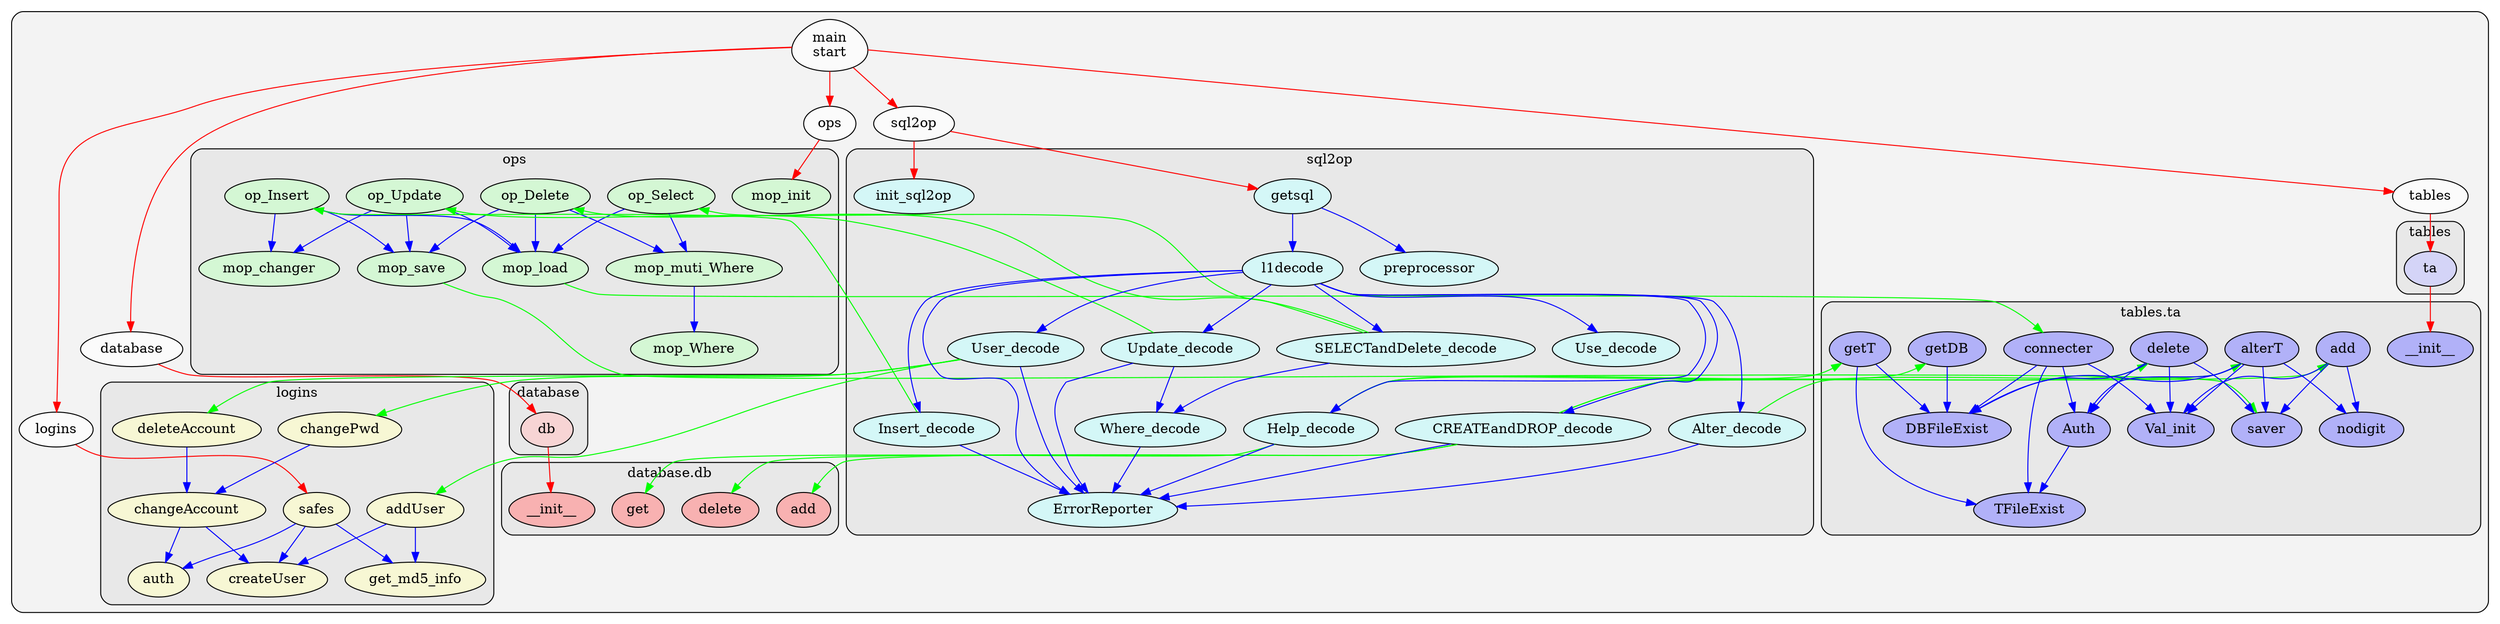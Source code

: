digraph G {
    graph [rankdir=TB, clusterrank="local"];
    subgraph cluster_G {

        graph [style="filled,rounded",fillcolor="#80808018", label=""];
        database [label="database", style="filled", fillcolor="#ffffffb2", fontcolor="#000000", group="0"];
        logins [label="logins", style="filled", fillcolor="#ffffffb2", fontcolor="#000000", group="1"];
        ops [label="ops", style="filled", fillcolor="#ffffffb2", fontcolor="#000000", group="2"];
        sql2op [label="sql2op", style="filled", fillcolor="#ffffffb2", fontcolor="#000000", group="3"];
        tables [label="tables", style="filled", fillcolor="#ffffffb2", fontcolor="#000000", group="4"];
        main [label="main\nstart", style="filled", fillcolor="#ffffffb2", fontcolor="#000000", group="5", shape = egg];
        subgraph cluster_database {

            graph [style="filled,rounded",fillcolor="#80808018", label="database"];
            database__db [label="db", style="filled", fillcolor="#feccccb2", fontcolor="#000000", group="0"];
        }
        subgraph cluster_database__db {

            graph [style="filled,rounded",fillcolor="#80808018", label="database.db"];
            database__db____init__ [label="__init__", style="filled", fillcolor="#ff9999b2", fontcolor="#000000", group="0"];
        }
        subgraph cluster_database__db {

            graph [style="filled,rounded",fillcolor="#80808018", label="database.db"];
            database__db__add [label="add", style="filled", fillcolor="#ff9999b2", fontcolor="#000000", group="0"];
        }
        subgraph cluster_database__db {

            graph [style="filled,rounded",fillcolor="#80808018", label="database.db"];
            database__db__delete [label="delete", style="filled", fillcolor="#ff9999b2", fontcolor="#000000", group="0"];
        }
        subgraph cluster_database__db {

            graph [style="filled,rounded",fillcolor="#80808018", label="database.db"];
            database__db__get [label="get", style="filled", fillcolor="#ff9999b2", fontcolor="#000000", group="0"];
        }
        subgraph cluster_logins {

            graph [style="filled,rounded",fillcolor="#80808018", label="logins"];
            logins__addUser [label="addUser", style="filled", fillcolor="#fefeccb2", fontcolor="#000000", group="1"];
        }
        subgraph cluster_logins {

            graph [style="filled,rounded",fillcolor="#80808018", label="logins"];
            logins__auth [label="auth", style="filled", fillcolor="#fefeccb2", fontcolor="#000000", group="1"];
        }
        subgraph cluster_logins {

            graph [style="filled,rounded",fillcolor="#80808018", label="logins"];
            logins__changeAccount [label="changeAccount", style="filled", fillcolor="#fefeccb2", fontcolor="#000000", group="1"];
        }
        subgraph cluster_logins {

            graph [style="filled,rounded",fillcolor="#80808018", label="logins"];
            logins__changePwd [label="changePwd", style="filled", fillcolor="#fefeccb2", fontcolor="#000000", group="1"];
        }
        subgraph cluster_logins {

            graph [style="filled,rounded",fillcolor="#80808018", label="logins"];
            logins__createUser [label="createUser", style="filled", fillcolor="#fefeccb2", fontcolor="#000000", group="1"];
        }
        subgraph cluster_logins {

            graph [style="filled,rounded",fillcolor="#80808018", label="logins"];
            logins__deleteAccount [label="deleteAccount", style="filled", fillcolor="#fefeccb2", fontcolor="#000000", group="1"];
        }
        subgraph cluster_logins {

            graph [style="filled,rounded",fillcolor="#80808018", label="logins"];
            logins__get_md5_info [label="get_md5_info", style="filled", fillcolor="#fefeccb2", fontcolor="#000000", group="1"];
        }
        subgraph cluster_logins {

            graph [style="filled,rounded",fillcolor="#80808018", label="logins"];
            logins__safes [label="safes", style="filled", fillcolor="#fefeccb2", fontcolor="#000000", group="1"];
        }
        subgraph cluster_ops {

            graph [style="filled,rounded",fillcolor="#80808018", label="ops"];
            ops__mop_Where [label="mop_Where", style="filled", fillcolor="#ccfeccb2", fontcolor="#000000", group="2"];
        }
        subgraph cluster_ops {

            graph [style="filled,rounded",fillcolor="#80808018", label="ops"];
            ops__mop_changer [label="mop_changer", style="filled", fillcolor="#ccfeccb2", fontcolor="#000000", group="2"];
        }
        subgraph cluster_ops {

            graph [style="filled,rounded",fillcolor="#80808018", label="ops"];
            ops__mop_init [label="mop_init", style="filled", fillcolor="#ccfeccb2", fontcolor="#000000", group="2"];
        }
        subgraph cluster_ops {

            graph [style="filled,rounded",fillcolor="#80808018", label="ops"];
            ops__mop_load [label="mop_load", style="filled", fillcolor="#ccfeccb2", fontcolor="#000000", group="2"];
        }
        subgraph cluster_ops {

            graph [style="filled,rounded",fillcolor="#80808018", label="ops"];
            ops__mop_muti_Where [label="mop_muti_Where", style="filled", fillcolor="#ccfeccb2", fontcolor="#000000", group="2"];
        }
        subgraph cluster_ops {

            graph [style="filled,rounded",fillcolor="#80808018", label="ops"];
            ops__mop_save [label="mop_save", style="filled", fillcolor="#ccfeccb2", fontcolor="#000000", group="2"];
        }
        subgraph cluster_ops {

            graph [style="filled,rounded",fillcolor="#80808018", label="ops"];
            ops__op_Delete [label="op_Delete", style="filled", fillcolor="#ccfeccb2", fontcolor="#000000", group="2"];
        }
        subgraph cluster_ops {

            graph [style="filled,rounded",fillcolor="#80808018", label="ops"];
            ops__op_Insert [label="op_Insert", style="filled", fillcolor="#ccfeccb2", fontcolor="#000000", group="2"];
        }
        subgraph cluster_ops {

            graph [style="filled,rounded",fillcolor="#80808018", label="ops"];
            ops__op_Select [label="op_Select", style="filled", fillcolor="#ccfeccb2", fontcolor="#000000", group="2"];
        }
        subgraph cluster_ops {

            graph [style="filled,rounded",fillcolor="#80808018", label="ops"];
            ops__op_Update [label="op_Update", style="filled", fillcolor="#ccfeccb2", fontcolor="#000000", group="2"];
        }
        subgraph cluster_sql2op {

            graph [style="filled,rounded",fillcolor="#80808018", label="sql2op"];
            sql2op__Alter_decode [label="Alter_decode", style="filled", fillcolor="#ccfefeb2", fontcolor="#000000", group="3"];
        }
        subgraph cluster_sql2op {

            graph [style="filled,rounded",fillcolor="#80808018", label="sql2op"];
            sql2op__CREATEandDROP_decode [label="CREATEandDROP_decode", style="filled", fillcolor="#ccfefeb2", fontcolor="#000000", group="3"];
        }
        subgraph cluster_sql2op {

            graph [style="filled,rounded",fillcolor="#80808018", label="sql2op"];
            sql2op__ErrorReporter [label="ErrorReporter", style="filled", fillcolor="#ccfefeb2", fontcolor="#000000", group="3"];
        }
        subgraph cluster_sql2op {

            graph [style="filled,rounded",fillcolor="#80808018", label="sql2op"];
            sql2op__Help_decode [label="Help_decode", style="filled", fillcolor="#ccfefeb2", fontcolor="#000000", group="3"];
        }
        subgraph cluster_sql2op {

            graph [style="filled,rounded",fillcolor="#80808018", label="sql2op"];
            sql2op__Insert_decode [label="Insert_decode", style="filled", fillcolor="#ccfefeb2", fontcolor="#000000", group="3"];
        }
        subgraph cluster_sql2op {

            graph [style="filled,rounded",fillcolor="#80808018", label="sql2op"];
            sql2op__SELECTandDelete_decode [label="SELECTandDelete_decode", style="filled", fillcolor="#ccfefeb2", fontcolor="#000000", group="3"];
        }
        subgraph cluster_sql2op {

            graph [style="filled,rounded",fillcolor="#80808018", label="sql2op"];
            sql2op__Update_decode [label="Update_decode", style="filled", fillcolor="#ccfefeb2", fontcolor="#000000", group="3"];
        }
        subgraph cluster_sql2op {

            graph [style="filled,rounded",fillcolor="#80808018", label="sql2op"];
            sql2op__Use_decode [label="Use_decode", style="filled", fillcolor="#ccfefeb2", fontcolor="#000000", group="3"];
        }
        subgraph cluster_sql2op {

            graph [style="filled,rounded",fillcolor="#80808018", label="sql2op"];
            sql2op__User_decode [label="User_decode", style="filled", fillcolor="#ccfefeb2", fontcolor="#000000", group="3"];
        }
        subgraph cluster_sql2op {

            graph [style="filled,rounded",fillcolor="#80808018", label="sql2op"];
            sql2op__Where_decode [label="Where_decode", style="filled", fillcolor="#ccfefeb2", fontcolor="#000000", group="3"];
        }
        subgraph cluster_sql2op {

            graph [style="filled,rounded",fillcolor="#80808018", label="sql2op"];
            sql2op__getsql [label="getsql", style="filled", fillcolor="#ccfefeb2", fontcolor="#000000", group="3"];
        }
        subgraph cluster_sql2op {

            graph [style="filled,rounded",fillcolor="#80808018", label="sql2op"];
            sql2op__init_sql2op [label="init_sql2op", style="filled", fillcolor="#ccfefeb2", fontcolor="#000000", group="3"];
        }
        subgraph cluster_sql2op {

            graph [style="filled,rounded",fillcolor="#80808018", label="sql2op"];
            sql2op__l1decode [label="l1decode", style="filled", fillcolor="#ccfefeb2", fontcolor="#000000", group="3"];
        }
        subgraph cluster_sql2op {

            graph [style="filled,rounded",fillcolor="#80808018", label="sql2op"];
            sql2op__preprocessor [label="preprocessor", style="filled", fillcolor="#ccfefeb2", fontcolor="#000000", group="3"];
        }
        subgraph cluster_tables {

            graph [style="filled,rounded",fillcolor="#80808018", label="tables"];
            tables__ta [label="ta", style="filled", fillcolor="#ccccfeb2", fontcolor="#000000", group="4"];
        }
        subgraph cluster_tables__ta {

            graph [style="filled,rounded",fillcolor="#80808018", label="tables.ta"];
            tables__ta__Auth [label="Auth", style="filled", fillcolor="#9999ffb2", fontcolor="#000000", group="4"];
        }
        subgraph cluster_tables__ta {

            graph [style="filled,rounded",fillcolor="#80808018", label="tables.ta"];
            tables__ta__DBFileExist [label="DBFileExist", style="filled", fillcolor="#9999ffb2", fontcolor="#000000", group="4"];
        }
        subgraph cluster_tables__ta {

            graph [style="filled,rounded",fillcolor="#80808018", label="tables.ta"];
            tables__ta__TFileExist [label="TFileExist", style="filled", fillcolor="#9999ffb2", fontcolor="#000000", group="4"];
        }
        subgraph cluster_tables__ta {

            graph [style="filled,rounded",fillcolor="#80808018", label="tables.ta"];
            tables__ta__Val_init [label="Val_init", style="filled", fillcolor="#9999ffb2", fontcolor="#000000", group="4"];
        }
        subgraph cluster_tables__ta {

            graph [style="filled,rounded",fillcolor="#80808018", label="tables.ta"];
            tables__ta____init__ [label="__init__", style="filled", fillcolor="#9999ffb2", fontcolor="#000000", group="4"];
        }
        subgraph cluster_tables__ta {

            graph [style="filled,rounded",fillcolor="#80808018", label="tables.ta"];
            tables__ta__add [label="add", style="filled", fillcolor="#9999ffb2", fontcolor="#000000", group="4"];
        }
        subgraph cluster_tables__ta {

            graph [style="filled,rounded",fillcolor="#80808018", label="tables.ta"];
            tables__ta__alterT [label="alterT", style="filled", fillcolor="#9999ffb2", fontcolor="#000000", group="4"];
        }
        subgraph cluster_tables__ta {

            graph [style="filled,rounded",fillcolor="#80808018", label="tables.ta"];
            tables__ta__connecter [label="connecter", style="filled", fillcolor="#9999ffb2", fontcolor="#000000", group="4"];
        }
        subgraph cluster_tables__ta {

            graph [style="filled,rounded",fillcolor="#80808018", label="tables.ta"];
            tables__ta__delete [label="delete", style="filled", fillcolor="#9999ffb2", fontcolor="#000000", group="4"];
        }
        subgraph cluster_tables__ta {

            graph [style="filled,rounded",fillcolor="#80808018", label="tables.ta"];
            tables__ta__getDB [label="getDB", style="filled", fillcolor="#9999ffb2", fontcolor="#000000", group="4"];
        }
        subgraph cluster_tables__ta {

            graph [style="filled,rounded",fillcolor="#80808018", label="tables.ta"];
            tables__ta__getT [label="getT", style="filled", fillcolor="#9999ffb2", fontcolor="#000000", group="4"];
        }
        subgraph cluster_tables__ta {

            graph [style="filled,rounded",fillcolor="#80808018", label="tables.ta"];
            tables__ta__nodigit [label="nodigit", style="filled", fillcolor="#9999ffb2", fontcolor="#000000", group="4"];
        }
        subgraph cluster_tables__ta {

            graph [style="filled,rounded",fillcolor="#80808018", label="tables.ta"];
            tables__ta__saver [label="saver", style="filled", fillcolor="#9999ffb2", fontcolor="#000000", group="4"];
        }
    }
        logins__safes -> logins__auth [style="solid", color="#0000FF"];
        logins__safes -> logins__get_md5_info [style="solid", color="#0000FF"];
        logins__safes -> logins__createUser [style="solid", color="#0000FF"];
        logins__addUser -> logins__createUser [style="solid", color="#0000FF"];
        logins__addUser -> logins__get_md5_info [style="solid", color="#0000FF"];
        logins__changeAccount -> logins__auth [style="solid", color="#0000FF"];
        logins__changeAccount -> logins__createUser [style="solid", color="#0000FF"];
        logins__changePwd -> logins__changeAccount [style="solid", color="#0000FF"];
        logins__deleteAccount -> logins__changeAccount [style="solid", color="#0000FF"];
        ops__op_Insert -> ops__mop_save [style="solid", color="#0000FF"];
        ops__op_Insert -> ops__mop_changer [style="solid", color="#0000FF"];
        ops__op_Insert -> ops__mop_load [style="solid", color="#0000FF"];
        ops__op_Delete -> ops__mop_save [style="solid", color="#0000FF"];
        ops__op_Delete -> ops__mop_muti_Where [style="solid", color="#0000FF"];
        ops__op_Delete -> ops__mop_load [style="solid", color="#0000FF"];
        ops__op_Update -> ops__mop_save [style="solid", color="#0000FF"];
        ops__op_Update -> ops__mop_changer [style="solid", color="#0000FF"];
        ops__op_Update -> ops__mop_load [style="solid", color="#0000FF"];
        ops__op_Select -> ops__mop_muti_Where [style="solid", color="#0000FF"];
        ops__op_Select -> ops__mop_load [style="solid", color="#0000FF"];
        ops__mop_muti_Where -> ops__mop_Where [style="solid", color="#0000FF"];
        ops__mop_load -> tables__ta__connecter [style="solid", color="#00FF00"];
        ops__mop_save -> tables__ta__saver [style="solid", color="#00FF00",weight=50];
        main -> sql2op [style="solid", color="#FF0000",weight=200];
        main -> tables [style="solid", color="#FF0000"];
        main -> database [style="solid", color="#FF0000"];
        main -> logins [style="solid", color="#FF0000"];
        main -> ops [style="solid", color="#FF0000",weight=200];
        sql2op -> sql2op__init_sql2op [style="solid", color="#FF0000"];
        sql2op -> sql2op__getsql [style="solid", color="#FF0000"];
        logins -> logins__safes [style="solid", color="#FF0000"];
        ops -> ops__mop_init [style="solid", color="#FF0000"];
        tables -> tables__ta [style="solid", color="#FF0000"];
        tables__ta -> tables__ta____init__ [style="solid", color="#FF0000"];
        database -> database__db [style="solid", color="#FF0000"];
        database__db -> database__db____init__ [style="solid", color="#FF0000"];
        sql2op__getsql -> sql2op__l1decode [style="solid", color="#0000FF"];
        sql2op__getsql -> sql2op__preprocessor [style="solid", color="#0000FF"];
        sql2op__Where_decode -> sql2op__ErrorReporter [style="solid", color="#0000FF"];
        sql2op__CREATEandDROP_decode -> database__db__add [style="solid", color="#00FF00"];
        sql2op__CREATEandDROP_decode -> tables__ta__delete [style="solid", color="#00FF00"];
        sql2op__CREATEandDROP_decode -> tables__ta__add [style="solid", color="#00FF00"];
        sql2op__CREATEandDROP_decode -> sql2op__ErrorReporter [style="solid", color="#0000FF"];
        sql2op__CREATEandDROP_decode -> database__db__delete [style="solid", color="#00FF00"];
        sql2op__Alter_decode -> sql2op__ErrorReporter [style="solid", color="#0000FF"];
        sql2op__Alter_decode -> tables__ta__alterT [style="solid", color="#00FF00"];
        sql2op__SELECTandDelete_decode -> sql2op__Where_decode [style="solid", color="#0000FF"];
        sql2op__SELECTandDelete_decode -> ops__op_Delete [style="solid", color="#00FF00"];
        sql2op__SELECTandDelete_decode -> ops__op_Select [style="solid", color="#00FF00"];
        sql2op__Insert_decode -> sql2op__ErrorReporter [style="solid", color="#0000FF"];
        sql2op__Insert_decode -> ops__op_Insert [style="solid", color="#00FF00"];
        sql2op__Update_decode -> sql2op__ErrorReporter [style="solid", color="#0000FF"];
        sql2op__Update_decode -> sql2op__Where_decode [style="solid", color="#0000FF"];
        sql2op__Update_decode -> ops__op_Update [style="solid", color="#00FF00"];
        sql2op__Help_decode -> sql2op__ErrorReporter [style="solid", color="#0000FF"];
        sql2op__Help_decode -> tables__ta__getT [style="solid", color="#00FF00"];
        sql2op__Help_decode -> database__db__get [style="solid", color="#00FF00"];
        sql2op__Help_decode -> tables__ta__getDB [style="solid", color="#00FF00"];
        sql2op__User_decode -> logins__addUser [style="solid", color="#00FF00"];
        sql2op__User_decode -> sql2op__ErrorReporter [style="solid", color="#0000FF"];
        sql2op__User_decode -> logins__deleteAccount [style="solid", color="#00FF00"];
        sql2op__User_decode -> logins__changePwd [style="solid", color="#00FF00"];
        sql2op__l1decode -> sql2op__Insert_decode [style="solid", color="#0000FF"];
        sql2op__l1decode -> sql2op__Help_decode [style="solid", color="#0000FF"];
        sql2op__l1decode -> sql2op__SELECTandDelete_decode [style="solid", color="#0000FF"];
        sql2op__l1decode -> sql2op__ErrorReporter [style="solid", color="#0000FF"];
        sql2op__l1decode -> sql2op__Update_decode [style="solid", color="#0000FF"];
        sql2op__l1decode -> sql2op__Use_decode [style="solid", color="#0000FF"];
        sql2op__l1decode -> sql2op__Alter_decode [style="solid", color="#0000FF"];
        sql2op__l1decode -> sql2op__CREATEandDROP_decode [style="solid", color="#0000FF"];
        sql2op__l1decode -> sql2op__User_decode [style="solid", color="#0000FF"];
        tables__ta__add -> tables__ta__nodigit [style="solid", color="#0000FF"];
        tables__ta__add -> tables__ta__saver [style="solid", color="#0000FF"];
        tables__ta__add -> tables__ta__Val_init [style="solid", color="#0000FF"];
        tables__ta__delete -> tables__ta__Val_init [style="solid", color="#0000FF"];
        tables__ta__delete -> tables__ta__saver [style="solid", color="#0000FF"];
        tables__ta__delete -> tables__ta__DBFileExist [style="solid", color="#0000FF"];
        tables__ta__delete -> tables__ta__Auth [style="solid", color="#0000FF"];
        tables__ta__alterT -> tables__ta__nodigit [style="solid", color="#0000FF"];
        tables__ta__alterT -> tables__ta__saver [style="solid", color="#0000FF"];
        tables__ta__alterT -> tables__ta__DBFileExist [style="solid", color="#0000FF"];
        tables__ta__alterT -> tables__ta__Auth [style="solid", color="#0000FF"];
        tables__ta__alterT -> tables__ta__Val_init [style="solid", color="#0000FF"];
        tables__ta__getDB -> tables__ta__DBFileExist [style="solid", color="#0000FF"];
        tables__ta__getT -> tables__ta__DBFileExist [style="solid", color="#0000FF"];
        tables__ta__getT -> tables__ta__TFileExist [style="solid", color="#0000FF"];
        tables__ta__Auth -> tables__ta__TFileExist [style="solid", color="#0000FF"];
        tables__ta__connecter -> tables__ta__Val_init [style="solid", color="#0000FF"];
        tables__ta__connecter -> tables__ta__DBFileExist [style="solid", color="#0000FF"];
        tables__ta__connecter -> tables__ta__TFileExist [style="solid", color="#0000FF"];
        tables__ta__connecter -> tables__ta__Auth [style="solid", color="#0000FF"];
    }
